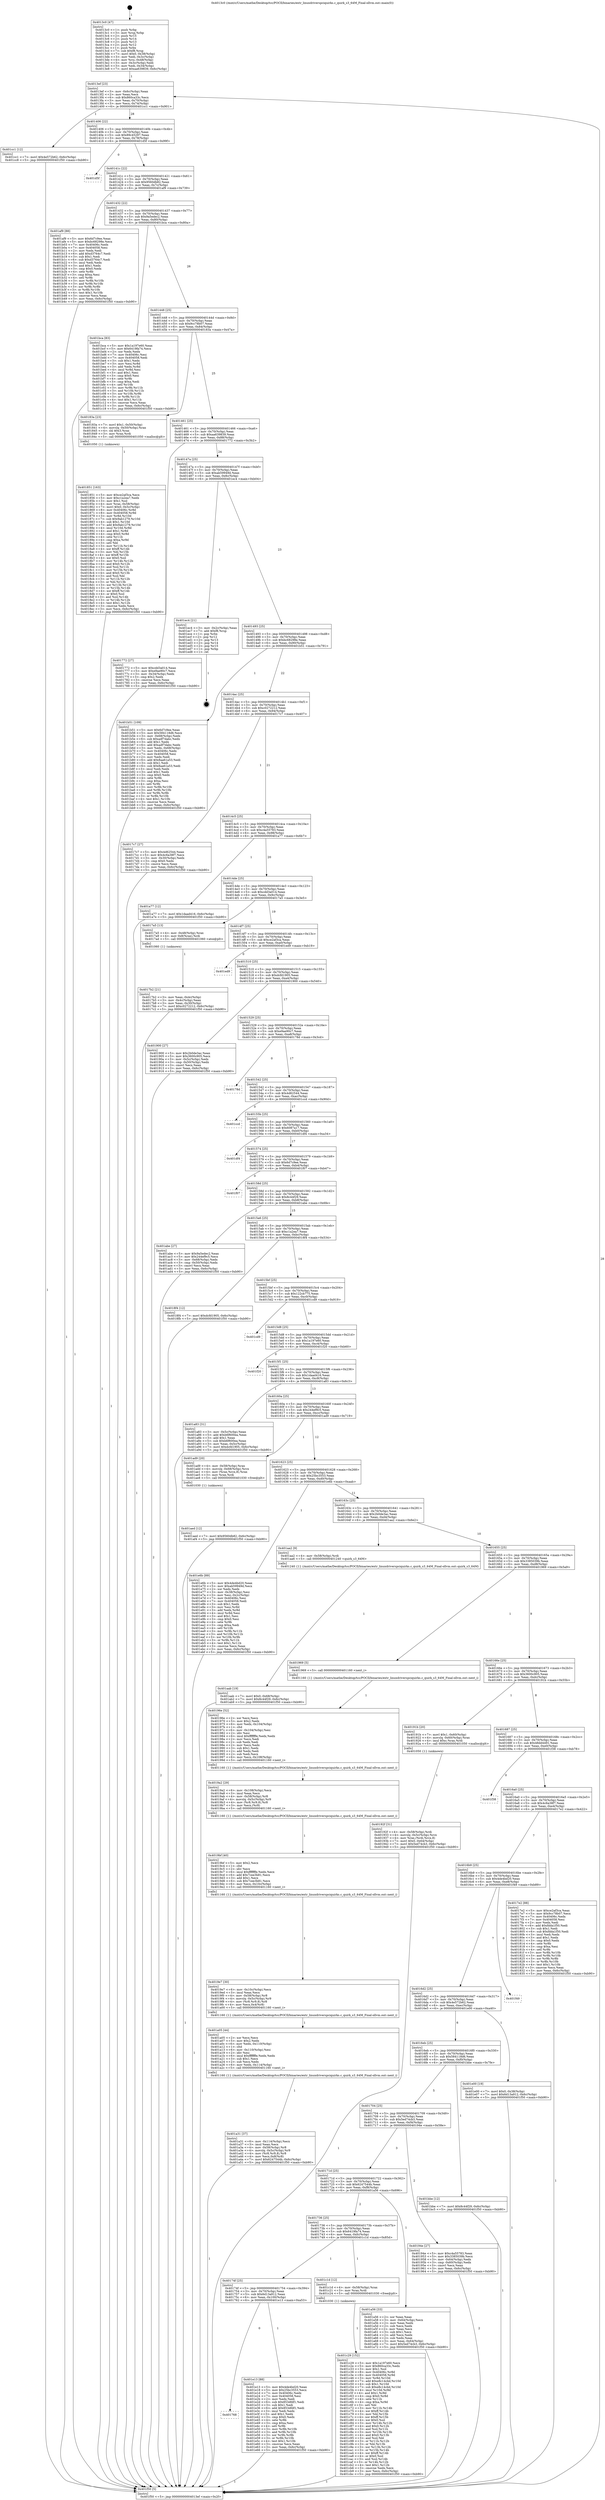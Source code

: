 digraph "0x4013c0" {
  label = "0x4013c0 (/mnt/c/Users/mathe/Desktop/tcc/POCII/binaries/extr_linuxdriverspciquirks.c_quirk_s3_64M_Final-ollvm.out::main(0))"
  labelloc = "t"
  node[shape=record]

  Entry [label="",width=0.3,height=0.3,shape=circle,fillcolor=black,style=filled]
  "0x4013ef" [label="{
     0x4013ef [23]\l
     | [instrs]\l
     &nbsp;&nbsp;0x4013ef \<+3\>: mov -0x6c(%rbp),%eax\l
     &nbsp;&nbsp;0x4013f2 \<+2\>: mov %eax,%ecx\l
     &nbsp;&nbsp;0x4013f4 \<+6\>: sub $0x860ca33c,%ecx\l
     &nbsp;&nbsp;0x4013fa \<+3\>: mov %eax,-0x70(%rbp)\l
     &nbsp;&nbsp;0x4013fd \<+3\>: mov %ecx,-0x74(%rbp)\l
     &nbsp;&nbsp;0x401400 \<+6\>: je 0000000000401cc1 \<main+0x901\>\l
  }"]
  "0x401cc1" [label="{
     0x401cc1 [12]\l
     | [instrs]\l
     &nbsp;&nbsp;0x401cc1 \<+7\>: movl $0x4e572b62,-0x6c(%rbp)\l
     &nbsp;&nbsp;0x401cc8 \<+5\>: jmp 0000000000401f50 \<main+0xb90\>\l
  }"]
  "0x401406" [label="{
     0x401406 [22]\l
     | [instrs]\l
     &nbsp;&nbsp;0x401406 \<+5\>: jmp 000000000040140b \<main+0x4b\>\l
     &nbsp;&nbsp;0x40140b \<+3\>: mov -0x70(%rbp),%eax\l
     &nbsp;&nbsp;0x40140e \<+5\>: sub $0x89c45297,%eax\l
     &nbsp;&nbsp;0x401413 \<+3\>: mov %eax,-0x78(%rbp)\l
     &nbsp;&nbsp;0x401416 \<+6\>: je 0000000000401d5f \<main+0x99f\>\l
  }"]
  Exit [label="",width=0.3,height=0.3,shape=circle,fillcolor=black,style=filled,peripheries=2]
  "0x401d5f" [label="{
     0x401d5f\l
  }", style=dashed]
  "0x40141c" [label="{
     0x40141c [22]\l
     | [instrs]\l
     &nbsp;&nbsp;0x40141c \<+5\>: jmp 0000000000401421 \<main+0x61\>\l
     &nbsp;&nbsp;0x401421 \<+3\>: mov -0x70(%rbp),%eax\l
     &nbsp;&nbsp;0x401424 \<+5\>: sub $0x9560db82,%eax\l
     &nbsp;&nbsp;0x401429 \<+3\>: mov %eax,-0x7c(%rbp)\l
     &nbsp;&nbsp;0x40142c \<+6\>: je 0000000000401af9 \<main+0x739\>\l
  }"]
  "0x401768" [label="{
     0x401768\l
  }", style=dashed]
  "0x401af9" [label="{
     0x401af9 [88]\l
     | [instrs]\l
     &nbsp;&nbsp;0x401af9 \<+5\>: mov $0x6d7c9ee,%eax\l
     &nbsp;&nbsp;0x401afe \<+5\>: mov $0xbc68298e,%ecx\l
     &nbsp;&nbsp;0x401b03 \<+7\>: mov 0x40406c,%edx\l
     &nbsp;&nbsp;0x401b0a \<+7\>: mov 0x404058,%esi\l
     &nbsp;&nbsp;0x401b11 \<+2\>: mov %edx,%edi\l
     &nbsp;&nbsp;0x401b13 \<+6\>: add $0xd3764c7,%edi\l
     &nbsp;&nbsp;0x401b19 \<+3\>: sub $0x1,%edi\l
     &nbsp;&nbsp;0x401b1c \<+6\>: sub $0xd3764c7,%edi\l
     &nbsp;&nbsp;0x401b22 \<+3\>: imul %edi,%edx\l
     &nbsp;&nbsp;0x401b25 \<+3\>: and $0x1,%edx\l
     &nbsp;&nbsp;0x401b28 \<+3\>: cmp $0x0,%edx\l
     &nbsp;&nbsp;0x401b2b \<+4\>: sete %r8b\l
     &nbsp;&nbsp;0x401b2f \<+3\>: cmp $0xa,%esi\l
     &nbsp;&nbsp;0x401b32 \<+4\>: setl %r9b\l
     &nbsp;&nbsp;0x401b36 \<+3\>: mov %r8b,%r10b\l
     &nbsp;&nbsp;0x401b39 \<+3\>: and %r9b,%r10b\l
     &nbsp;&nbsp;0x401b3c \<+3\>: xor %r9b,%r8b\l
     &nbsp;&nbsp;0x401b3f \<+3\>: or %r8b,%r10b\l
     &nbsp;&nbsp;0x401b42 \<+4\>: test $0x1,%r10b\l
     &nbsp;&nbsp;0x401b46 \<+3\>: cmovne %ecx,%eax\l
     &nbsp;&nbsp;0x401b49 \<+3\>: mov %eax,-0x6c(%rbp)\l
     &nbsp;&nbsp;0x401b4c \<+5\>: jmp 0000000000401f50 \<main+0xb90\>\l
  }"]
  "0x401432" [label="{
     0x401432 [22]\l
     | [instrs]\l
     &nbsp;&nbsp;0x401432 \<+5\>: jmp 0000000000401437 \<main+0x77\>\l
     &nbsp;&nbsp;0x401437 \<+3\>: mov -0x70(%rbp),%eax\l
     &nbsp;&nbsp;0x40143a \<+5\>: sub $0x9a5edec2,%eax\l
     &nbsp;&nbsp;0x40143f \<+3\>: mov %eax,-0x80(%rbp)\l
     &nbsp;&nbsp;0x401442 \<+6\>: je 0000000000401bca \<main+0x80a\>\l
  }"]
  "0x401e13" [label="{
     0x401e13 [88]\l
     | [instrs]\l
     &nbsp;&nbsp;0x401e13 \<+5\>: mov $0x4de4bd20,%eax\l
     &nbsp;&nbsp;0x401e18 \<+5\>: mov $0x25bc3553,%ecx\l
     &nbsp;&nbsp;0x401e1d \<+7\>: mov 0x40406c,%edx\l
     &nbsp;&nbsp;0x401e24 \<+7\>: mov 0x404058,%esi\l
     &nbsp;&nbsp;0x401e2b \<+2\>: mov %edx,%edi\l
     &nbsp;&nbsp;0x401e2d \<+6\>: sub $0x853dfdf1,%edi\l
     &nbsp;&nbsp;0x401e33 \<+3\>: sub $0x1,%edi\l
     &nbsp;&nbsp;0x401e36 \<+6\>: add $0x853dfdf1,%edi\l
     &nbsp;&nbsp;0x401e3c \<+3\>: imul %edi,%edx\l
     &nbsp;&nbsp;0x401e3f \<+3\>: and $0x1,%edx\l
     &nbsp;&nbsp;0x401e42 \<+3\>: cmp $0x0,%edx\l
     &nbsp;&nbsp;0x401e45 \<+4\>: sete %r8b\l
     &nbsp;&nbsp;0x401e49 \<+3\>: cmp $0xa,%esi\l
     &nbsp;&nbsp;0x401e4c \<+4\>: setl %r9b\l
     &nbsp;&nbsp;0x401e50 \<+3\>: mov %r8b,%r10b\l
     &nbsp;&nbsp;0x401e53 \<+3\>: and %r9b,%r10b\l
     &nbsp;&nbsp;0x401e56 \<+3\>: xor %r9b,%r8b\l
     &nbsp;&nbsp;0x401e59 \<+3\>: or %r8b,%r10b\l
     &nbsp;&nbsp;0x401e5c \<+4\>: test $0x1,%r10b\l
     &nbsp;&nbsp;0x401e60 \<+3\>: cmovne %ecx,%eax\l
     &nbsp;&nbsp;0x401e63 \<+3\>: mov %eax,-0x6c(%rbp)\l
     &nbsp;&nbsp;0x401e66 \<+5\>: jmp 0000000000401f50 \<main+0xb90\>\l
  }"]
  "0x401bca" [label="{
     0x401bca [83]\l
     | [instrs]\l
     &nbsp;&nbsp;0x401bca \<+5\>: mov $0x1a197e60,%eax\l
     &nbsp;&nbsp;0x401bcf \<+5\>: mov $0x6419fa74,%ecx\l
     &nbsp;&nbsp;0x401bd4 \<+2\>: xor %edx,%edx\l
     &nbsp;&nbsp;0x401bd6 \<+7\>: mov 0x40406c,%esi\l
     &nbsp;&nbsp;0x401bdd \<+7\>: mov 0x404058,%edi\l
     &nbsp;&nbsp;0x401be4 \<+3\>: sub $0x1,%edx\l
     &nbsp;&nbsp;0x401be7 \<+3\>: mov %esi,%r8d\l
     &nbsp;&nbsp;0x401bea \<+3\>: add %edx,%r8d\l
     &nbsp;&nbsp;0x401bed \<+4\>: imul %r8d,%esi\l
     &nbsp;&nbsp;0x401bf1 \<+3\>: and $0x1,%esi\l
     &nbsp;&nbsp;0x401bf4 \<+3\>: cmp $0x0,%esi\l
     &nbsp;&nbsp;0x401bf7 \<+4\>: sete %r9b\l
     &nbsp;&nbsp;0x401bfb \<+3\>: cmp $0xa,%edi\l
     &nbsp;&nbsp;0x401bfe \<+4\>: setl %r10b\l
     &nbsp;&nbsp;0x401c02 \<+3\>: mov %r9b,%r11b\l
     &nbsp;&nbsp;0x401c05 \<+3\>: and %r10b,%r11b\l
     &nbsp;&nbsp;0x401c08 \<+3\>: xor %r10b,%r9b\l
     &nbsp;&nbsp;0x401c0b \<+3\>: or %r9b,%r11b\l
     &nbsp;&nbsp;0x401c0e \<+4\>: test $0x1,%r11b\l
     &nbsp;&nbsp;0x401c12 \<+3\>: cmovne %ecx,%eax\l
     &nbsp;&nbsp;0x401c15 \<+3\>: mov %eax,-0x6c(%rbp)\l
     &nbsp;&nbsp;0x401c18 \<+5\>: jmp 0000000000401f50 \<main+0xb90\>\l
  }"]
  "0x401448" [label="{
     0x401448 [25]\l
     | [instrs]\l
     &nbsp;&nbsp;0x401448 \<+5\>: jmp 000000000040144d \<main+0x8d\>\l
     &nbsp;&nbsp;0x40144d \<+3\>: mov -0x70(%rbp),%eax\l
     &nbsp;&nbsp;0x401450 \<+5\>: sub $0x9cc78b07,%eax\l
     &nbsp;&nbsp;0x401455 \<+6\>: mov %eax,-0x84(%rbp)\l
     &nbsp;&nbsp;0x40145b \<+6\>: je 000000000040183a \<main+0x47a\>\l
  }"]
  "0x401c29" [label="{
     0x401c29 [152]\l
     | [instrs]\l
     &nbsp;&nbsp;0x401c29 \<+5\>: mov $0x1a197e60,%ecx\l
     &nbsp;&nbsp;0x401c2e \<+5\>: mov $0x860ca33c,%edx\l
     &nbsp;&nbsp;0x401c33 \<+3\>: mov $0x1,%sil\l
     &nbsp;&nbsp;0x401c36 \<+8\>: mov 0x40406c,%r8d\l
     &nbsp;&nbsp;0x401c3e \<+8\>: mov 0x404058,%r9d\l
     &nbsp;&nbsp;0x401c46 \<+3\>: mov %r8d,%r10d\l
     &nbsp;&nbsp;0x401c49 \<+7\>: add $0xe8c14cbd,%r10d\l
     &nbsp;&nbsp;0x401c50 \<+4\>: sub $0x1,%r10d\l
     &nbsp;&nbsp;0x401c54 \<+7\>: sub $0xe8c14cbd,%r10d\l
     &nbsp;&nbsp;0x401c5b \<+4\>: imul %r10d,%r8d\l
     &nbsp;&nbsp;0x401c5f \<+4\>: and $0x1,%r8d\l
     &nbsp;&nbsp;0x401c63 \<+4\>: cmp $0x0,%r8d\l
     &nbsp;&nbsp;0x401c67 \<+4\>: sete %r11b\l
     &nbsp;&nbsp;0x401c6b \<+4\>: cmp $0xa,%r9d\l
     &nbsp;&nbsp;0x401c6f \<+3\>: setl %bl\l
     &nbsp;&nbsp;0x401c72 \<+3\>: mov %r11b,%r14b\l
     &nbsp;&nbsp;0x401c75 \<+4\>: xor $0xff,%r14b\l
     &nbsp;&nbsp;0x401c79 \<+3\>: mov %bl,%r15b\l
     &nbsp;&nbsp;0x401c7c \<+4\>: xor $0xff,%r15b\l
     &nbsp;&nbsp;0x401c80 \<+4\>: xor $0x0,%sil\l
     &nbsp;&nbsp;0x401c84 \<+3\>: mov %r14b,%r12b\l
     &nbsp;&nbsp;0x401c87 \<+4\>: and $0x0,%r12b\l
     &nbsp;&nbsp;0x401c8b \<+3\>: and %sil,%r11b\l
     &nbsp;&nbsp;0x401c8e \<+3\>: mov %r15b,%r13b\l
     &nbsp;&nbsp;0x401c91 \<+4\>: and $0x0,%r13b\l
     &nbsp;&nbsp;0x401c95 \<+3\>: and %sil,%bl\l
     &nbsp;&nbsp;0x401c98 \<+3\>: or %r11b,%r12b\l
     &nbsp;&nbsp;0x401c9b \<+3\>: or %bl,%r13b\l
     &nbsp;&nbsp;0x401c9e \<+3\>: xor %r13b,%r12b\l
     &nbsp;&nbsp;0x401ca1 \<+3\>: or %r15b,%r14b\l
     &nbsp;&nbsp;0x401ca4 \<+4\>: xor $0xff,%r14b\l
     &nbsp;&nbsp;0x401ca8 \<+4\>: or $0x0,%sil\l
     &nbsp;&nbsp;0x401cac \<+3\>: and %sil,%r14b\l
     &nbsp;&nbsp;0x401caf \<+3\>: or %r14b,%r12b\l
     &nbsp;&nbsp;0x401cb2 \<+4\>: test $0x1,%r12b\l
     &nbsp;&nbsp;0x401cb6 \<+3\>: cmovne %edx,%ecx\l
     &nbsp;&nbsp;0x401cb9 \<+3\>: mov %ecx,-0x6c(%rbp)\l
     &nbsp;&nbsp;0x401cbc \<+5\>: jmp 0000000000401f50 \<main+0xb90\>\l
  }"]
  "0x40183a" [label="{
     0x40183a [23]\l
     | [instrs]\l
     &nbsp;&nbsp;0x40183a \<+7\>: movl $0x1,-0x50(%rbp)\l
     &nbsp;&nbsp;0x401841 \<+4\>: movslq -0x50(%rbp),%rax\l
     &nbsp;&nbsp;0x401845 \<+4\>: shl $0x3,%rax\l
     &nbsp;&nbsp;0x401849 \<+3\>: mov %rax,%rdi\l
     &nbsp;&nbsp;0x40184c \<+5\>: call 0000000000401050 \<malloc@plt\>\l
     | [calls]\l
     &nbsp;&nbsp;0x401050 \{1\} (unknown)\l
  }"]
  "0x401461" [label="{
     0x401461 [25]\l
     | [instrs]\l
     &nbsp;&nbsp;0x401461 \<+5\>: jmp 0000000000401466 \<main+0xa6\>\l
     &nbsp;&nbsp;0x401466 \<+3\>: mov -0x70(%rbp),%eax\l
     &nbsp;&nbsp;0x401469 \<+5\>: sub $0xaa639839,%eax\l
     &nbsp;&nbsp;0x40146e \<+6\>: mov %eax,-0x88(%rbp)\l
     &nbsp;&nbsp;0x401474 \<+6\>: je 0000000000401772 \<main+0x3b2\>\l
  }"]
  "0x40174f" [label="{
     0x40174f [25]\l
     | [instrs]\l
     &nbsp;&nbsp;0x40174f \<+5\>: jmp 0000000000401754 \<main+0x394\>\l
     &nbsp;&nbsp;0x401754 \<+3\>: mov -0x70(%rbp),%eax\l
     &nbsp;&nbsp;0x401757 \<+5\>: sub $0x6d13a912,%eax\l
     &nbsp;&nbsp;0x40175c \<+6\>: mov %eax,-0x100(%rbp)\l
     &nbsp;&nbsp;0x401762 \<+6\>: je 0000000000401e13 \<main+0xa53\>\l
  }"]
  "0x401772" [label="{
     0x401772 [27]\l
     | [instrs]\l
     &nbsp;&nbsp;0x401772 \<+5\>: mov $0xcdd3a014,%eax\l
     &nbsp;&nbsp;0x401777 \<+5\>: mov $0xe9ae90c7,%ecx\l
     &nbsp;&nbsp;0x40177c \<+3\>: mov -0x34(%rbp),%edx\l
     &nbsp;&nbsp;0x40177f \<+3\>: cmp $0x2,%edx\l
     &nbsp;&nbsp;0x401782 \<+3\>: cmovne %ecx,%eax\l
     &nbsp;&nbsp;0x401785 \<+3\>: mov %eax,-0x6c(%rbp)\l
     &nbsp;&nbsp;0x401788 \<+5\>: jmp 0000000000401f50 \<main+0xb90\>\l
  }"]
  "0x40147a" [label="{
     0x40147a [25]\l
     | [instrs]\l
     &nbsp;&nbsp;0x40147a \<+5\>: jmp 000000000040147f \<main+0xbf\>\l
     &nbsp;&nbsp;0x40147f \<+3\>: mov -0x70(%rbp),%eax\l
     &nbsp;&nbsp;0x401482 \<+5\>: sub $0xab59949d,%eax\l
     &nbsp;&nbsp;0x401487 \<+6\>: mov %eax,-0x8c(%rbp)\l
     &nbsp;&nbsp;0x40148d \<+6\>: je 0000000000401ec4 \<main+0xb04\>\l
  }"]
  "0x401f50" [label="{
     0x401f50 [5]\l
     | [instrs]\l
     &nbsp;&nbsp;0x401f50 \<+5\>: jmp 00000000004013ef \<main+0x2f\>\l
  }"]
  "0x4013c0" [label="{
     0x4013c0 [47]\l
     | [instrs]\l
     &nbsp;&nbsp;0x4013c0 \<+1\>: push %rbp\l
     &nbsp;&nbsp;0x4013c1 \<+3\>: mov %rsp,%rbp\l
     &nbsp;&nbsp;0x4013c4 \<+2\>: push %r15\l
     &nbsp;&nbsp;0x4013c6 \<+2\>: push %r14\l
     &nbsp;&nbsp;0x4013c8 \<+2\>: push %r13\l
     &nbsp;&nbsp;0x4013ca \<+2\>: push %r12\l
     &nbsp;&nbsp;0x4013cc \<+1\>: push %rbx\l
     &nbsp;&nbsp;0x4013cd \<+7\>: sub $0xf8,%rsp\l
     &nbsp;&nbsp;0x4013d4 \<+7\>: movl $0x0,-0x38(%rbp)\l
     &nbsp;&nbsp;0x4013db \<+3\>: mov %edi,-0x3c(%rbp)\l
     &nbsp;&nbsp;0x4013de \<+4\>: mov %rsi,-0x48(%rbp)\l
     &nbsp;&nbsp;0x4013e2 \<+3\>: mov -0x3c(%rbp),%edi\l
     &nbsp;&nbsp;0x4013e5 \<+3\>: mov %edi,-0x34(%rbp)\l
     &nbsp;&nbsp;0x4013e8 \<+7\>: movl $0xaa639839,-0x6c(%rbp)\l
  }"]
  "0x401c1d" [label="{
     0x401c1d [12]\l
     | [instrs]\l
     &nbsp;&nbsp;0x401c1d \<+4\>: mov -0x58(%rbp),%rax\l
     &nbsp;&nbsp;0x401c21 \<+3\>: mov %rax,%rdi\l
     &nbsp;&nbsp;0x401c24 \<+5\>: call 0000000000401030 \<free@plt\>\l
     | [calls]\l
     &nbsp;&nbsp;0x401030 \{1\} (unknown)\l
  }"]
  "0x401ec4" [label="{
     0x401ec4 [21]\l
     | [instrs]\l
     &nbsp;&nbsp;0x401ec4 \<+3\>: mov -0x2c(%rbp),%eax\l
     &nbsp;&nbsp;0x401ec7 \<+7\>: add $0xf8,%rsp\l
     &nbsp;&nbsp;0x401ece \<+1\>: pop %rbx\l
     &nbsp;&nbsp;0x401ecf \<+2\>: pop %r12\l
     &nbsp;&nbsp;0x401ed1 \<+2\>: pop %r13\l
     &nbsp;&nbsp;0x401ed3 \<+2\>: pop %r14\l
     &nbsp;&nbsp;0x401ed5 \<+2\>: pop %r15\l
     &nbsp;&nbsp;0x401ed7 \<+1\>: pop %rbp\l
     &nbsp;&nbsp;0x401ed8 \<+1\>: ret\l
  }"]
  "0x401493" [label="{
     0x401493 [25]\l
     | [instrs]\l
     &nbsp;&nbsp;0x401493 \<+5\>: jmp 0000000000401498 \<main+0xd8\>\l
     &nbsp;&nbsp;0x401498 \<+3\>: mov -0x70(%rbp),%eax\l
     &nbsp;&nbsp;0x40149b \<+5\>: sub $0xbc68298e,%eax\l
     &nbsp;&nbsp;0x4014a0 \<+6\>: mov %eax,-0x90(%rbp)\l
     &nbsp;&nbsp;0x4014a6 \<+6\>: je 0000000000401b51 \<main+0x791\>\l
  }"]
  "0x401aed" [label="{
     0x401aed [12]\l
     | [instrs]\l
     &nbsp;&nbsp;0x401aed \<+7\>: movl $0x9560db82,-0x6c(%rbp)\l
     &nbsp;&nbsp;0x401af4 \<+5\>: jmp 0000000000401f50 \<main+0xb90\>\l
  }"]
  "0x401b51" [label="{
     0x401b51 [109]\l
     | [instrs]\l
     &nbsp;&nbsp;0x401b51 \<+5\>: mov $0x6d7c9ee,%eax\l
     &nbsp;&nbsp;0x401b56 \<+5\>: mov $0x584118d6,%ecx\l
     &nbsp;&nbsp;0x401b5b \<+3\>: mov -0x68(%rbp),%edx\l
     &nbsp;&nbsp;0x401b5e \<+6\>: sub $0xadf7dabc,%edx\l
     &nbsp;&nbsp;0x401b64 \<+3\>: add $0x1,%edx\l
     &nbsp;&nbsp;0x401b67 \<+6\>: add $0xadf7dabc,%edx\l
     &nbsp;&nbsp;0x401b6d \<+3\>: mov %edx,-0x68(%rbp)\l
     &nbsp;&nbsp;0x401b70 \<+7\>: mov 0x40406c,%edx\l
     &nbsp;&nbsp;0x401b77 \<+7\>: mov 0x404058,%esi\l
     &nbsp;&nbsp;0x401b7e \<+2\>: mov %edx,%edi\l
     &nbsp;&nbsp;0x401b80 \<+6\>: add $0x8aa61a53,%edi\l
     &nbsp;&nbsp;0x401b86 \<+3\>: sub $0x1,%edi\l
     &nbsp;&nbsp;0x401b89 \<+6\>: sub $0x8aa61a53,%edi\l
     &nbsp;&nbsp;0x401b8f \<+3\>: imul %edi,%edx\l
     &nbsp;&nbsp;0x401b92 \<+3\>: and $0x1,%edx\l
     &nbsp;&nbsp;0x401b95 \<+3\>: cmp $0x0,%edx\l
     &nbsp;&nbsp;0x401b98 \<+4\>: sete %r8b\l
     &nbsp;&nbsp;0x401b9c \<+3\>: cmp $0xa,%esi\l
     &nbsp;&nbsp;0x401b9f \<+4\>: setl %r9b\l
     &nbsp;&nbsp;0x401ba3 \<+3\>: mov %r8b,%r10b\l
     &nbsp;&nbsp;0x401ba6 \<+3\>: and %r9b,%r10b\l
     &nbsp;&nbsp;0x401ba9 \<+3\>: xor %r9b,%r8b\l
     &nbsp;&nbsp;0x401bac \<+3\>: or %r8b,%r10b\l
     &nbsp;&nbsp;0x401baf \<+4\>: test $0x1,%r10b\l
     &nbsp;&nbsp;0x401bb3 \<+3\>: cmovne %ecx,%eax\l
     &nbsp;&nbsp;0x401bb6 \<+3\>: mov %eax,-0x6c(%rbp)\l
     &nbsp;&nbsp;0x401bb9 \<+5\>: jmp 0000000000401f50 \<main+0xb90\>\l
  }"]
  "0x4014ac" [label="{
     0x4014ac [25]\l
     | [instrs]\l
     &nbsp;&nbsp;0x4014ac \<+5\>: jmp 00000000004014b1 \<main+0xf1\>\l
     &nbsp;&nbsp;0x4014b1 \<+3\>: mov -0x70(%rbp),%eax\l
     &nbsp;&nbsp;0x4014b4 \<+5\>: sub $0xc0272212,%eax\l
     &nbsp;&nbsp;0x4014b9 \<+6\>: mov %eax,-0x94(%rbp)\l
     &nbsp;&nbsp;0x4014bf \<+6\>: je 00000000004017c7 \<main+0x407\>\l
  }"]
  "0x401aab" [label="{
     0x401aab [19]\l
     | [instrs]\l
     &nbsp;&nbsp;0x401aab \<+7\>: movl $0x0,-0x68(%rbp)\l
     &nbsp;&nbsp;0x401ab2 \<+7\>: movl $0x8c44f29,-0x6c(%rbp)\l
     &nbsp;&nbsp;0x401ab9 \<+5\>: jmp 0000000000401f50 \<main+0xb90\>\l
  }"]
  "0x4017c7" [label="{
     0x4017c7 [27]\l
     | [instrs]\l
     &nbsp;&nbsp;0x4017c7 \<+5\>: mov $0x4d62544,%eax\l
     &nbsp;&nbsp;0x4017cc \<+5\>: mov $0x4c6a38f7,%ecx\l
     &nbsp;&nbsp;0x4017d1 \<+3\>: mov -0x30(%rbp),%edx\l
     &nbsp;&nbsp;0x4017d4 \<+3\>: cmp $0x0,%edx\l
     &nbsp;&nbsp;0x4017d7 \<+3\>: cmove %ecx,%eax\l
     &nbsp;&nbsp;0x4017da \<+3\>: mov %eax,-0x6c(%rbp)\l
     &nbsp;&nbsp;0x4017dd \<+5\>: jmp 0000000000401f50 \<main+0xb90\>\l
  }"]
  "0x4014c5" [label="{
     0x4014c5 [25]\l
     | [instrs]\l
     &nbsp;&nbsp;0x4014c5 \<+5\>: jmp 00000000004014ca \<main+0x10a\>\l
     &nbsp;&nbsp;0x4014ca \<+3\>: mov -0x70(%rbp),%eax\l
     &nbsp;&nbsp;0x4014cd \<+5\>: sub $0xc4a55783,%eax\l
     &nbsp;&nbsp;0x4014d2 \<+6\>: mov %eax,-0x98(%rbp)\l
     &nbsp;&nbsp;0x4014d8 \<+6\>: je 0000000000401a77 \<main+0x6b7\>\l
  }"]
  "0x401736" [label="{
     0x401736 [25]\l
     | [instrs]\l
     &nbsp;&nbsp;0x401736 \<+5\>: jmp 000000000040173b \<main+0x37b\>\l
     &nbsp;&nbsp;0x40173b \<+3\>: mov -0x70(%rbp),%eax\l
     &nbsp;&nbsp;0x40173e \<+5\>: sub $0x6419fa74,%eax\l
     &nbsp;&nbsp;0x401743 \<+6\>: mov %eax,-0xfc(%rbp)\l
     &nbsp;&nbsp;0x401749 \<+6\>: je 0000000000401c1d \<main+0x85d\>\l
  }"]
  "0x401a77" [label="{
     0x401a77 [12]\l
     | [instrs]\l
     &nbsp;&nbsp;0x401a77 \<+7\>: movl $0x1daad416,-0x6c(%rbp)\l
     &nbsp;&nbsp;0x401a7e \<+5\>: jmp 0000000000401f50 \<main+0xb90\>\l
  }"]
  "0x4014de" [label="{
     0x4014de [25]\l
     | [instrs]\l
     &nbsp;&nbsp;0x4014de \<+5\>: jmp 00000000004014e3 \<main+0x123\>\l
     &nbsp;&nbsp;0x4014e3 \<+3\>: mov -0x70(%rbp),%eax\l
     &nbsp;&nbsp;0x4014e6 \<+5\>: sub $0xcdd3a014,%eax\l
     &nbsp;&nbsp;0x4014eb \<+6\>: mov %eax,-0x9c(%rbp)\l
     &nbsp;&nbsp;0x4014f1 \<+6\>: je 00000000004017a5 \<main+0x3e5\>\l
  }"]
  "0x401a56" [label="{
     0x401a56 [33]\l
     | [instrs]\l
     &nbsp;&nbsp;0x401a56 \<+2\>: xor %eax,%eax\l
     &nbsp;&nbsp;0x401a58 \<+3\>: mov -0x64(%rbp),%ecx\l
     &nbsp;&nbsp;0x401a5b \<+2\>: mov %eax,%edx\l
     &nbsp;&nbsp;0x401a5d \<+2\>: sub %ecx,%edx\l
     &nbsp;&nbsp;0x401a5f \<+2\>: mov %eax,%ecx\l
     &nbsp;&nbsp;0x401a61 \<+3\>: sub $0x1,%ecx\l
     &nbsp;&nbsp;0x401a64 \<+2\>: add %ecx,%edx\l
     &nbsp;&nbsp;0x401a66 \<+2\>: sub %edx,%eax\l
     &nbsp;&nbsp;0x401a68 \<+3\>: mov %eax,-0x64(%rbp)\l
     &nbsp;&nbsp;0x401a6b \<+7\>: movl $0x5ed74cb3,-0x6c(%rbp)\l
     &nbsp;&nbsp;0x401a72 \<+5\>: jmp 0000000000401f50 \<main+0xb90\>\l
  }"]
  "0x4017a5" [label="{
     0x4017a5 [13]\l
     | [instrs]\l
     &nbsp;&nbsp;0x4017a5 \<+4\>: mov -0x48(%rbp),%rax\l
     &nbsp;&nbsp;0x4017a9 \<+4\>: mov 0x8(%rax),%rdi\l
     &nbsp;&nbsp;0x4017ad \<+5\>: call 0000000000401060 \<atoi@plt\>\l
     | [calls]\l
     &nbsp;&nbsp;0x401060 \{1\} (unknown)\l
  }"]
  "0x4014f7" [label="{
     0x4014f7 [25]\l
     | [instrs]\l
     &nbsp;&nbsp;0x4014f7 \<+5\>: jmp 00000000004014fc \<main+0x13c\>\l
     &nbsp;&nbsp;0x4014fc \<+3\>: mov -0x70(%rbp),%eax\l
     &nbsp;&nbsp;0x4014ff \<+5\>: sub $0xce2af3ca,%eax\l
     &nbsp;&nbsp;0x401504 \<+6\>: mov %eax,-0xa0(%rbp)\l
     &nbsp;&nbsp;0x40150a \<+6\>: je 0000000000401ed9 \<main+0xb19\>\l
  }"]
  "0x4017b2" [label="{
     0x4017b2 [21]\l
     | [instrs]\l
     &nbsp;&nbsp;0x4017b2 \<+3\>: mov %eax,-0x4c(%rbp)\l
     &nbsp;&nbsp;0x4017b5 \<+3\>: mov -0x4c(%rbp),%eax\l
     &nbsp;&nbsp;0x4017b8 \<+3\>: mov %eax,-0x30(%rbp)\l
     &nbsp;&nbsp;0x4017bb \<+7\>: movl $0xc0272212,-0x6c(%rbp)\l
     &nbsp;&nbsp;0x4017c2 \<+5\>: jmp 0000000000401f50 \<main+0xb90\>\l
  }"]
  "0x401a31" [label="{
     0x401a31 [37]\l
     | [instrs]\l
     &nbsp;&nbsp;0x401a31 \<+6\>: mov -0x114(%rbp),%ecx\l
     &nbsp;&nbsp;0x401a37 \<+3\>: imul %eax,%ecx\l
     &nbsp;&nbsp;0x401a3a \<+4\>: mov -0x58(%rbp),%r8\l
     &nbsp;&nbsp;0x401a3e \<+4\>: movslq -0x5c(%rbp),%r9\l
     &nbsp;&nbsp;0x401a42 \<+4\>: mov (%r8,%r9,8),%r8\l
     &nbsp;&nbsp;0x401a46 \<+4\>: mov %ecx,0x8(%r8)\l
     &nbsp;&nbsp;0x401a4a \<+7\>: movl $0x6247544b,-0x6c(%rbp)\l
     &nbsp;&nbsp;0x401a51 \<+5\>: jmp 0000000000401f50 \<main+0xb90\>\l
  }"]
  "0x401ed9" [label="{
     0x401ed9\l
  }", style=dashed]
  "0x401510" [label="{
     0x401510 [25]\l
     | [instrs]\l
     &nbsp;&nbsp;0x401510 \<+5\>: jmp 0000000000401515 \<main+0x155\>\l
     &nbsp;&nbsp;0x401515 \<+3\>: mov -0x70(%rbp),%eax\l
     &nbsp;&nbsp;0x401518 \<+5\>: sub $0xdcfd1905,%eax\l
     &nbsp;&nbsp;0x40151d \<+6\>: mov %eax,-0xa4(%rbp)\l
     &nbsp;&nbsp;0x401523 \<+6\>: je 0000000000401900 \<main+0x540\>\l
  }"]
  "0x401a05" [label="{
     0x401a05 [44]\l
     | [instrs]\l
     &nbsp;&nbsp;0x401a05 \<+2\>: xor %ecx,%ecx\l
     &nbsp;&nbsp;0x401a07 \<+5\>: mov $0x2,%edx\l
     &nbsp;&nbsp;0x401a0c \<+6\>: mov %edx,-0x110(%rbp)\l
     &nbsp;&nbsp;0x401a12 \<+1\>: cltd\l
     &nbsp;&nbsp;0x401a13 \<+6\>: mov -0x110(%rbp),%esi\l
     &nbsp;&nbsp;0x401a19 \<+2\>: idiv %esi\l
     &nbsp;&nbsp;0x401a1b \<+6\>: imul $0xfffffffe,%edx,%edx\l
     &nbsp;&nbsp;0x401a21 \<+3\>: sub $0x1,%ecx\l
     &nbsp;&nbsp;0x401a24 \<+2\>: sub %ecx,%edx\l
     &nbsp;&nbsp;0x401a26 \<+6\>: mov %edx,-0x114(%rbp)\l
     &nbsp;&nbsp;0x401a2c \<+5\>: call 0000000000401160 \<next_i\>\l
     | [calls]\l
     &nbsp;&nbsp;0x401160 \{1\} (/mnt/c/Users/mathe/Desktop/tcc/POCII/binaries/extr_linuxdriverspciquirks.c_quirk_s3_64M_Final-ollvm.out::next_i)\l
  }"]
  "0x401900" [label="{
     0x401900 [27]\l
     | [instrs]\l
     &nbsp;&nbsp;0x401900 \<+5\>: mov $0x2b0de3ac,%eax\l
     &nbsp;&nbsp;0x401905 \<+5\>: mov $0x3600c905,%ecx\l
     &nbsp;&nbsp;0x40190a \<+3\>: mov -0x5c(%rbp),%edx\l
     &nbsp;&nbsp;0x40190d \<+3\>: cmp -0x50(%rbp),%edx\l
     &nbsp;&nbsp;0x401910 \<+3\>: cmovl %ecx,%eax\l
     &nbsp;&nbsp;0x401913 \<+3\>: mov %eax,-0x6c(%rbp)\l
     &nbsp;&nbsp;0x401916 \<+5\>: jmp 0000000000401f50 \<main+0xb90\>\l
  }"]
  "0x401529" [label="{
     0x401529 [25]\l
     | [instrs]\l
     &nbsp;&nbsp;0x401529 \<+5\>: jmp 000000000040152e \<main+0x16e\>\l
     &nbsp;&nbsp;0x40152e \<+3\>: mov -0x70(%rbp),%eax\l
     &nbsp;&nbsp;0x401531 \<+5\>: sub $0xe9ae90c7,%eax\l
     &nbsp;&nbsp;0x401536 \<+6\>: mov %eax,-0xa8(%rbp)\l
     &nbsp;&nbsp;0x40153c \<+6\>: je 000000000040178d \<main+0x3cd\>\l
  }"]
  "0x4019e7" [label="{
     0x4019e7 [30]\l
     | [instrs]\l
     &nbsp;&nbsp;0x4019e7 \<+6\>: mov -0x10c(%rbp),%ecx\l
     &nbsp;&nbsp;0x4019ed \<+3\>: imul %eax,%ecx\l
     &nbsp;&nbsp;0x4019f0 \<+4\>: mov -0x58(%rbp),%r8\l
     &nbsp;&nbsp;0x4019f4 \<+4\>: movslq -0x5c(%rbp),%r9\l
     &nbsp;&nbsp;0x4019f8 \<+4\>: mov (%r8,%r9,8),%r8\l
     &nbsp;&nbsp;0x4019fc \<+4\>: mov %ecx,0x4(%r8)\l
     &nbsp;&nbsp;0x401a00 \<+5\>: call 0000000000401160 \<next_i\>\l
     | [calls]\l
     &nbsp;&nbsp;0x401160 \{1\} (/mnt/c/Users/mathe/Desktop/tcc/POCII/binaries/extr_linuxdriverspciquirks.c_quirk_s3_64M_Final-ollvm.out::next_i)\l
  }"]
  "0x40178d" [label="{
     0x40178d\l
  }", style=dashed]
  "0x401542" [label="{
     0x401542 [25]\l
     | [instrs]\l
     &nbsp;&nbsp;0x401542 \<+5\>: jmp 0000000000401547 \<main+0x187\>\l
     &nbsp;&nbsp;0x401547 \<+3\>: mov -0x70(%rbp),%eax\l
     &nbsp;&nbsp;0x40154a \<+5\>: sub $0x4d62544,%eax\l
     &nbsp;&nbsp;0x40154f \<+6\>: mov %eax,-0xac(%rbp)\l
     &nbsp;&nbsp;0x401555 \<+6\>: je 0000000000401ccd \<main+0x90d\>\l
  }"]
  "0x4019bf" [label="{
     0x4019bf [40]\l
     | [instrs]\l
     &nbsp;&nbsp;0x4019bf \<+5\>: mov $0x2,%ecx\l
     &nbsp;&nbsp;0x4019c4 \<+1\>: cltd\l
     &nbsp;&nbsp;0x4019c5 \<+2\>: idiv %ecx\l
     &nbsp;&nbsp;0x4019c7 \<+6\>: imul $0xfffffffe,%edx,%ecx\l
     &nbsp;&nbsp;0x4019cd \<+6\>: add $0x7cee3b81,%ecx\l
     &nbsp;&nbsp;0x4019d3 \<+3\>: add $0x1,%ecx\l
     &nbsp;&nbsp;0x4019d6 \<+6\>: sub $0x7cee3b81,%ecx\l
     &nbsp;&nbsp;0x4019dc \<+6\>: mov %ecx,-0x10c(%rbp)\l
     &nbsp;&nbsp;0x4019e2 \<+5\>: call 0000000000401160 \<next_i\>\l
     | [calls]\l
     &nbsp;&nbsp;0x401160 \{1\} (/mnt/c/Users/mathe/Desktop/tcc/POCII/binaries/extr_linuxdriverspciquirks.c_quirk_s3_64M_Final-ollvm.out::next_i)\l
  }"]
  "0x401ccd" [label="{
     0x401ccd\l
  }", style=dashed]
  "0x40155b" [label="{
     0x40155b [25]\l
     | [instrs]\l
     &nbsp;&nbsp;0x40155b \<+5\>: jmp 0000000000401560 \<main+0x1a0\>\l
     &nbsp;&nbsp;0x401560 \<+3\>: mov -0x70(%rbp),%eax\l
     &nbsp;&nbsp;0x401563 \<+5\>: sub $0x6087a17,%eax\l
     &nbsp;&nbsp;0x401568 \<+6\>: mov %eax,-0xb0(%rbp)\l
     &nbsp;&nbsp;0x40156e \<+6\>: je 0000000000401df4 \<main+0xa34\>\l
  }"]
  "0x4019a2" [label="{
     0x4019a2 [29]\l
     | [instrs]\l
     &nbsp;&nbsp;0x4019a2 \<+6\>: mov -0x108(%rbp),%ecx\l
     &nbsp;&nbsp;0x4019a8 \<+3\>: imul %eax,%ecx\l
     &nbsp;&nbsp;0x4019ab \<+4\>: mov -0x58(%rbp),%r8\l
     &nbsp;&nbsp;0x4019af \<+4\>: movslq -0x5c(%rbp),%r9\l
     &nbsp;&nbsp;0x4019b3 \<+4\>: mov (%r8,%r9,8),%r8\l
     &nbsp;&nbsp;0x4019b7 \<+3\>: mov %ecx,(%r8)\l
     &nbsp;&nbsp;0x4019ba \<+5\>: call 0000000000401160 \<next_i\>\l
     | [calls]\l
     &nbsp;&nbsp;0x401160 \{1\} (/mnt/c/Users/mathe/Desktop/tcc/POCII/binaries/extr_linuxdriverspciquirks.c_quirk_s3_64M_Final-ollvm.out::next_i)\l
  }"]
  "0x401df4" [label="{
     0x401df4\l
  }", style=dashed]
  "0x401574" [label="{
     0x401574 [25]\l
     | [instrs]\l
     &nbsp;&nbsp;0x401574 \<+5\>: jmp 0000000000401579 \<main+0x1b9\>\l
     &nbsp;&nbsp;0x401579 \<+3\>: mov -0x70(%rbp),%eax\l
     &nbsp;&nbsp;0x40157c \<+5\>: sub $0x6d7c9ee,%eax\l
     &nbsp;&nbsp;0x401581 \<+6\>: mov %eax,-0xb4(%rbp)\l
     &nbsp;&nbsp;0x401587 \<+6\>: je 0000000000401f07 \<main+0xb47\>\l
  }"]
  "0x40196e" [label="{
     0x40196e [52]\l
     | [instrs]\l
     &nbsp;&nbsp;0x40196e \<+2\>: xor %ecx,%ecx\l
     &nbsp;&nbsp;0x401970 \<+5\>: mov $0x2,%edx\l
     &nbsp;&nbsp;0x401975 \<+6\>: mov %edx,-0x104(%rbp)\l
     &nbsp;&nbsp;0x40197b \<+1\>: cltd\l
     &nbsp;&nbsp;0x40197c \<+6\>: mov -0x104(%rbp),%esi\l
     &nbsp;&nbsp;0x401982 \<+2\>: idiv %esi\l
     &nbsp;&nbsp;0x401984 \<+6\>: imul $0xfffffffe,%edx,%edx\l
     &nbsp;&nbsp;0x40198a \<+2\>: mov %ecx,%edi\l
     &nbsp;&nbsp;0x40198c \<+2\>: sub %edx,%edi\l
     &nbsp;&nbsp;0x40198e \<+2\>: mov %ecx,%edx\l
     &nbsp;&nbsp;0x401990 \<+3\>: sub $0x1,%edx\l
     &nbsp;&nbsp;0x401993 \<+2\>: add %edx,%edi\l
     &nbsp;&nbsp;0x401995 \<+2\>: sub %edi,%ecx\l
     &nbsp;&nbsp;0x401997 \<+6\>: mov %ecx,-0x108(%rbp)\l
     &nbsp;&nbsp;0x40199d \<+5\>: call 0000000000401160 \<next_i\>\l
     | [calls]\l
     &nbsp;&nbsp;0x401160 \{1\} (/mnt/c/Users/mathe/Desktop/tcc/POCII/binaries/extr_linuxdriverspciquirks.c_quirk_s3_64M_Final-ollvm.out::next_i)\l
  }"]
  "0x401f07" [label="{
     0x401f07\l
  }", style=dashed]
  "0x40158d" [label="{
     0x40158d [25]\l
     | [instrs]\l
     &nbsp;&nbsp;0x40158d \<+5\>: jmp 0000000000401592 \<main+0x1d2\>\l
     &nbsp;&nbsp;0x401592 \<+3\>: mov -0x70(%rbp),%eax\l
     &nbsp;&nbsp;0x401595 \<+5\>: sub $0x8c44f29,%eax\l
     &nbsp;&nbsp;0x40159a \<+6\>: mov %eax,-0xb8(%rbp)\l
     &nbsp;&nbsp;0x4015a0 \<+6\>: je 0000000000401abe \<main+0x6fe\>\l
  }"]
  "0x40171d" [label="{
     0x40171d [25]\l
     | [instrs]\l
     &nbsp;&nbsp;0x40171d \<+5\>: jmp 0000000000401722 \<main+0x362\>\l
     &nbsp;&nbsp;0x401722 \<+3\>: mov -0x70(%rbp),%eax\l
     &nbsp;&nbsp;0x401725 \<+5\>: sub $0x6247544b,%eax\l
     &nbsp;&nbsp;0x40172a \<+6\>: mov %eax,-0xf8(%rbp)\l
     &nbsp;&nbsp;0x401730 \<+6\>: je 0000000000401a56 \<main+0x696\>\l
  }"]
  "0x401abe" [label="{
     0x401abe [27]\l
     | [instrs]\l
     &nbsp;&nbsp;0x401abe \<+5\>: mov $0x9a5edec2,%eax\l
     &nbsp;&nbsp;0x401ac3 \<+5\>: mov $0x244ef9c5,%ecx\l
     &nbsp;&nbsp;0x401ac8 \<+3\>: mov -0x68(%rbp),%edx\l
     &nbsp;&nbsp;0x401acb \<+3\>: cmp -0x50(%rbp),%edx\l
     &nbsp;&nbsp;0x401ace \<+3\>: cmovl %ecx,%eax\l
     &nbsp;&nbsp;0x401ad1 \<+3\>: mov %eax,-0x6c(%rbp)\l
     &nbsp;&nbsp;0x401ad4 \<+5\>: jmp 0000000000401f50 \<main+0xb90\>\l
  }"]
  "0x4015a6" [label="{
     0x4015a6 [25]\l
     | [instrs]\l
     &nbsp;&nbsp;0x4015a6 \<+5\>: jmp 00000000004015ab \<main+0x1eb\>\l
     &nbsp;&nbsp;0x4015ab \<+3\>: mov -0x70(%rbp),%eax\l
     &nbsp;&nbsp;0x4015ae \<+5\>: sub $0xc1a2ea7,%eax\l
     &nbsp;&nbsp;0x4015b3 \<+6\>: mov %eax,-0xbc(%rbp)\l
     &nbsp;&nbsp;0x4015b9 \<+6\>: je 00000000004018f4 \<main+0x534\>\l
  }"]
  "0x40194e" [label="{
     0x40194e [27]\l
     | [instrs]\l
     &nbsp;&nbsp;0x40194e \<+5\>: mov $0xc4a55783,%eax\l
     &nbsp;&nbsp;0x401953 \<+5\>: mov $0x3385039b,%ecx\l
     &nbsp;&nbsp;0x401958 \<+3\>: mov -0x64(%rbp),%edx\l
     &nbsp;&nbsp;0x40195b \<+3\>: cmp -0x60(%rbp),%edx\l
     &nbsp;&nbsp;0x40195e \<+3\>: cmovl %ecx,%eax\l
     &nbsp;&nbsp;0x401961 \<+3\>: mov %eax,-0x6c(%rbp)\l
     &nbsp;&nbsp;0x401964 \<+5\>: jmp 0000000000401f50 \<main+0xb90\>\l
  }"]
  "0x4018f4" [label="{
     0x4018f4 [12]\l
     | [instrs]\l
     &nbsp;&nbsp;0x4018f4 \<+7\>: movl $0xdcfd1905,-0x6c(%rbp)\l
     &nbsp;&nbsp;0x4018fb \<+5\>: jmp 0000000000401f50 \<main+0xb90\>\l
  }"]
  "0x4015bf" [label="{
     0x4015bf [25]\l
     | [instrs]\l
     &nbsp;&nbsp;0x4015bf \<+5\>: jmp 00000000004015c4 \<main+0x204\>\l
     &nbsp;&nbsp;0x4015c4 \<+3\>: mov -0x70(%rbp),%eax\l
     &nbsp;&nbsp;0x4015c7 \<+5\>: sub $0x122cb775,%eax\l
     &nbsp;&nbsp;0x4015cc \<+6\>: mov %eax,-0xc0(%rbp)\l
     &nbsp;&nbsp;0x4015d2 \<+6\>: je 0000000000401cd9 \<main+0x919\>\l
  }"]
  "0x401704" [label="{
     0x401704 [25]\l
     | [instrs]\l
     &nbsp;&nbsp;0x401704 \<+5\>: jmp 0000000000401709 \<main+0x349\>\l
     &nbsp;&nbsp;0x401709 \<+3\>: mov -0x70(%rbp),%eax\l
     &nbsp;&nbsp;0x40170c \<+5\>: sub $0x5ed74cb3,%eax\l
     &nbsp;&nbsp;0x401711 \<+6\>: mov %eax,-0xf4(%rbp)\l
     &nbsp;&nbsp;0x401717 \<+6\>: je 000000000040194e \<main+0x58e\>\l
  }"]
  "0x401cd9" [label="{
     0x401cd9\l
  }", style=dashed]
  "0x4015d8" [label="{
     0x4015d8 [25]\l
     | [instrs]\l
     &nbsp;&nbsp;0x4015d8 \<+5\>: jmp 00000000004015dd \<main+0x21d\>\l
     &nbsp;&nbsp;0x4015dd \<+3\>: mov -0x70(%rbp),%eax\l
     &nbsp;&nbsp;0x4015e0 \<+5\>: sub $0x1a197e60,%eax\l
     &nbsp;&nbsp;0x4015e5 \<+6\>: mov %eax,-0xc4(%rbp)\l
     &nbsp;&nbsp;0x4015eb \<+6\>: je 0000000000401f20 \<main+0xb60\>\l
  }"]
  "0x401bbe" [label="{
     0x401bbe [12]\l
     | [instrs]\l
     &nbsp;&nbsp;0x401bbe \<+7\>: movl $0x8c44f29,-0x6c(%rbp)\l
     &nbsp;&nbsp;0x401bc5 \<+5\>: jmp 0000000000401f50 \<main+0xb90\>\l
  }"]
  "0x401f20" [label="{
     0x401f20\l
  }", style=dashed]
  "0x4015f1" [label="{
     0x4015f1 [25]\l
     | [instrs]\l
     &nbsp;&nbsp;0x4015f1 \<+5\>: jmp 00000000004015f6 \<main+0x236\>\l
     &nbsp;&nbsp;0x4015f6 \<+3\>: mov -0x70(%rbp),%eax\l
     &nbsp;&nbsp;0x4015f9 \<+5\>: sub $0x1daad416,%eax\l
     &nbsp;&nbsp;0x4015fe \<+6\>: mov %eax,-0xc8(%rbp)\l
     &nbsp;&nbsp;0x401604 \<+6\>: je 0000000000401a83 \<main+0x6c3\>\l
  }"]
  "0x4016eb" [label="{
     0x4016eb [25]\l
     | [instrs]\l
     &nbsp;&nbsp;0x4016eb \<+5\>: jmp 00000000004016f0 \<main+0x330\>\l
     &nbsp;&nbsp;0x4016f0 \<+3\>: mov -0x70(%rbp),%eax\l
     &nbsp;&nbsp;0x4016f3 \<+5\>: sub $0x584118d6,%eax\l
     &nbsp;&nbsp;0x4016f8 \<+6\>: mov %eax,-0xf0(%rbp)\l
     &nbsp;&nbsp;0x4016fe \<+6\>: je 0000000000401bbe \<main+0x7fe\>\l
  }"]
  "0x401a83" [label="{
     0x401a83 [31]\l
     | [instrs]\l
     &nbsp;&nbsp;0x401a83 \<+3\>: mov -0x5c(%rbp),%eax\l
     &nbsp;&nbsp;0x401a86 \<+5\>: add $0xb6f600ea,%eax\l
     &nbsp;&nbsp;0x401a8b \<+3\>: add $0x1,%eax\l
     &nbsp;&nbsp;0x401a8e \<+5\>: sub $0xb6f600ea,%eax\l
     &nbsp;&nbsp;0x401a93 \<+3\>: mov %eax,-0x5c(%rbp)\l
     &nbsp;&nbsp;0x401a96 \<+7\>: movl $0xdcfd1905,-0x6c(%rbp)\l
     &nbsp;&nbsp;0x401a9d \<+5\>: jmp 0000000000401f50 \<main+0xb90\>\l
  }"]
  "0x40160a" [label="{
     0x40160a [25]\l
     | [instrs]\l
     &nbsp;&nbsp;0x40160a \<+5\>: jmp 000000000040160f \<main+0x24f\>\l
     &nbsp;&nbsp;0x40160f \<+3\>: mov -0x70(%rbp),%eax\l
     &nbsp;&nbsp;0x401612 \<+5\>: sub $0x244ef9c5,%eax\l
     &nbsp;&nbsp;0x401617 \<+6\>: mov %eax,-0xcc(%rbp)\l
     &nbsp;&nbsp;0x40161d \<+6\>: je 0000000000401ad9 \<main+0x719\>\l
  }"]
  "0x401e00" [label="{
     0x401e00 [19]\l
     | [instrs]\l
     &nbsp;&nbsp;0x401e00 \<+7\>: movl $0x0,-0x38(%rbp)\l
     &nbsp;&nbsp;0x401e07 \<+7\>: movl $0x6d13a912,-0x6c(%rbp)\l
     &nbsp;&nbsp;0x401e0e \<+5\>: jmp 0000000000401f50 \<main+0xb90\>\l
  }"]
  "0x401ad9" [label="{
     0x401ad9 [20]\l
     | [instrs]\l
     &nbsp;&nbsp;0x401ad9 \<+4\>: mov -0x58(%rbp),%rax\l
     &nbsp;&nbsp;0x401add \<+4\>: movslq -0x68(%rbp),%rcx\l
     &nbsp;&nbsp;0x401ae1 \<+4\>: mov (%rax,%rcx,8),%rax\l
     &nbsp;&nbsp;0x401ae5 \<+3\>: mov %rax,%rdi\l
     &nbsp;&nbsp;0x401ae8 \<+5\>: call 0000000000401030 \<free@plt\>\l
     | [calls]\l
     &nbsp;&nbsp;0x401030 \{1\} (unknown)\l
  }"]
  "0x401623" [label="{
     0x401623 [25]\l
     | [instrs]\l
     &nbsp;&nbsp;0x401623 \<+5\>: jmp 0000000000401628 \<main+0x268\>\l
     &nbsp;&nbsp;0x401628 \<+3\>: mov -0x70(%rbp),%eax\l
     &nbsp;&nbsp;0x40162b \<+5\>: sub $0x25bc3553,%eax\l
     &nbsp;&nbsp;0x401630 \<+6\>: mov %eax,-0xd0(%rbp)\l
     &nbsp;&nbsp;0x401636 \<+6\>: je 0000000000401e6b \<main+0xaab\>\l
  }"]
  "0x4016d2" [label="{
     0x4016d2 [25]\l
     | [instrs]\l
     &nbsp;&nbsp;0x4016d2 \<+5\>: jmp 00000000004016d7 \<main+0x317\>\l
     &nbsp;&nbsp;0x4016d7 \<+3\>: mov -0x70(%rbp),%eax\l
     &nbsp;&nbsp;0x4016da \<+5\>: sub $0x4e572b62,%eax\l
     &nbsp;&nbsp;0x4016df \<+6\>: mov %eax,-0xec(%rbp)\l
     &nbsp;&nbsp;0x4016e5 \<+6\>: je 0000000000401e00 \<main+0xa40\>\l
  }"]
  "0x401e6b" [label="{
     0x401e6b [89]\l
     | [instrs]\l
     &nbsp;&nbsp;0x401e6b \<+5\>: mov $0x4de4bd20,%eax\l
     &nbsp;&nbsp;0x401e70 \<+5\>: mov $0xab59949d,%ecx\l
     &nbsp;&nbsp;0x401e75 \<+2\>: xor %edx,%edx\l
     &nbsp;&nbsp;0x401e77 \<+3\>: mov -0x38(%rbp),%esi\l
     &nbsp;&nbsp;0x401e7a \<+3\>: mov %esi,-0x2c(%rbp)\l
     &nbsp;&nbsp;0x401e7d \<+7\>: mov 0x40406c,%esi\l
     &nbsp;&nbsp;0x401e84 \<+7\>: mov 0x404058,%edi\l
     &nbsp;&nbsp;0x401e8b \<+3\>: sub $0x1,%edx\l
     &nbsp;&nbsp;0x401e8e \<+3\>: mov %esi,%r8d\l
     &nbsp;&nbsp;0x401e91 \<+3\>: add %edx,%r8d\l
     &nbsp;&nbsp;0x401e94 \<+4\>: imul %r8d,%esi\l
     &nbsp;&nbsp;0x401e98 \<+3\>: and $0x1,%esi\l
     &nbsp;&nbsp;0x401e9b \<+3\>: cmp $0x0,%esi\l
     &nbsp;&nbsp;0x401e9e \<+4\>: sete %r9b\l
     &nbsp;&nbsp;0x401ea2 \<+3\>: cmp $0xa,%edi\l
     &nbsp;&nbsp;0x401ea5 \<+4\>: setl %r10b\l
     &nbsp;&nbsp;0x401ea9 \<+3\>: mov %r9b,%r11b\l
     &nbsp;&nbsp;0x401eac \<+3\>: and %r10b,%r11b\l
     &nbsp;&nbsp;0x401eaf \<+3\>: xor %r10b,%r9b\l
     &nbsp;&nbsp;0x401eb2 \<+3\>: or %r9b,%r11b\l
     &nbsp;&nbsp;0x401eb5 \<+4\>: test $0x1,%r11b\l
     &nbsp;&nbsp;0x401eb9 \<+3\>: cmovne %ecx,%eax\l
     &nbsp;&nbsp;0x401ebc \<+3\>: mov %eax,-0x6c(%rbp)\l
     &nbsp;&nbsp;0x401ebf \<+5\>: jmp 0000000000401f50 \<main+0xb90\>\l
  }"]
  "0x40163c" [label="{
     0x40163c [25]\l
     | [instrs]\l
     &nbsp;&nbsp;0x40163c \<+5\>: jmp 0000000000401641 \<main+0x281\>\l
     &nbsp;&nbsp;0x401641 \<+3\>: mov -0x70(%rbp),%eax\l
     &nbsp;&nbsp;0x401644 \<+5\>: sub $0x2b0de3ac,%eax\l
     &nbsp;&nbsp;0x401649 \<+6\>: mov %eax,-0xd4(%rbp)\l
     &nbsp;&nbsp;0x40164f \<+6\>: je 0000000000401aa2 \<main+0x6e2\>\l
  }"]
  "0x401f49" [label="{
     0x401f49\l
  }", style=dashed]
  "0x401aa2" [label="{
     0x401aa2 [9]\l
     | [instrs]\l
     &nbsp;&nbsp;0x401aa2 \<+4\>: mov -0x58(%rbp),%rdi\l
     &nbsp;&nbsp;0x401aa6 \<+5\>: call 0000000000401240 \<quirk_s3_64M\>\l
     | [calls]\l
     &nbsp;&nbsp;0x401240 \{1\} (/mnt/c/Users/mathe/Desktop/tcc/POCII/binaries/extr_linuxdriverspciquirks.c_quirk_s3_64M_Final-ollvm.out::quirk_s3_64M)\l
  }"]
  "0x401655" [label="{
     0x401655 [25]\l
     | [instrs]\l
     &nbsp;&nbsp;0x401655 \<+5\>: jmp 000000000040165a \<main+0x29a\>\l
     &nbsp;&nbsp;0x40165a \<+3\>: mov -0x70(%rbp),%eax\l
     &nbsp;&nbsp;0x40165d \<+5\>: sub $0x3385039b,%eax\l
     &nbsp;&nbsp;0x401662 \<+6\>: mov %eax,-0xd8(%rbp)\l
     &nbsp;&nbsp;0x401668 \<+6\>: je 0000000000401969 \<main+0x5a9\>\l
  }"]
  "0x40192f" [label="{
     0x40192f [31]\l
     | [instrs]\l
     &nbsp;&nbsp;0x40192f \<+4\>: mov -0x58(%rbp),%rdi\l
     &nbsp;&nbsp;0x401933 \<+4\>: movslq -0x5c(%rbp),%rcx\l
     &nbsp;&nbsp;0x401937 \<+4\>: mov %rax,(%rdi,%rcx,8)\l
     &nbsp;&nbsp;0x40193b \<+7\>: movl $0x0,-0x64(%rbp)\l
     &nbsp;&nbsp;0x401942 \<+7\>: movl $0x5ed74cb3,-0x6c(%rbp)\l
     &nbsp;&nbsp;0x401949 \<+5\>: jmp 0000000000401f50 \<main+0xb90\>\l
  }"]
  "0x401969" [label="{
     0x401969 [5]\l
     | [instrs]\l
     &nbsp;&nbsp;0x401969 \<+5\>: call 0000000000401160 \<next_i\>\l
     | [calls]\l
     &nbsp;&nbsp;0x401160 \{1\} (/mnt/c/Users/mathe/Desktop/tcc/POCII/binaries/extr_linuxdriverspciquirks.c_quirk_s3_64M_Final-ollvm.out::next_i)\l
  }"]
  "0x40166e" [label="{
     0x40166e [25]\l
     | [instrs]\l
     &nbsp;&nbsp;0x40166e \<+5\>: jmp 0000000000401673 \<main+0x2b3\>\l
     &nbsp;&nbsp;0x401673 \<+3\>: mov -0x70(%rbp),%eax\l
     &nbsp;&nbsp;0x401676 \<+5\>: sub $0x3600c905,%eax\l
     &nbsp;&nbsp;0x40167b \<+6\>: mov %eax,-0xdc(%rbp)\l
     &nbsp;&nbsp;0x401681 \<+6\>: je 000000000040191b \<main+0x55b\>\l
  }"]
  "0x401851" [label="{
     0x401851 [163]\l
     | [instrs]\l
     &nbsp;&nbsp;0x401851 \<+5\>: mov $0xce2af3ca,%ecx\l
     &nbsp;&nbsp;0x401856 \<+5\>: mov $0xc1a2ea7,%edx\l
     &nbsp;&nbsp;0x40185b \<+3\>: mov $0x1,%sil\l
     &nbsp;&nbsp;0x40185e \<+4\>: mov %rax,-0x58(%rbp)\l
     &nbsp;&nbsp;0x401862 \<+7\>: movl $0x0,-0x5c(%rbp)\l
     &nbsp;&nbsp;0x401869 \<+8\>: mov 0x40406c,%r8d\l
     &nbsp;&nbsp;0x401871 \<+8\>: mov 0x404058,%r9d\l
     &nbsp;&nbsp;0x401879 \<+3\>: mov %r8d,%r10d\l
     &nbsp;&nbsp;0x40187c \<+7\>: sub $0x9ab1279,%r10d\l
     &nbsp;&nbsp;0x401883 \<+4\>: sub $0x1,%r10d\l
     &nbsp;&nbsp;0x401887 \<+7\>: add $0x9ab1279,%r10d\l
     &nbsp;&nbsp;0x40188e \<+4\>: imul %r10d,%r8d\l
     &nbsp;&nbsp;0x401892 \<+4\>: and $0x1,%r8d\l
     &nbsp;&nbsp;0x401896 \<+4\>: cmp $0x0,%r8d\l
     &nbsp;&nbsp;0x40189a \<+4\>: sete %r11b\l
     &nbsp;&nbsp;0x40189e \<+4\>: cmp $0xa,%r9d\l
     &nbsp;&nbsp;0x4018a2 \<+3\>: setl %bl\l
     &nbsp;&nbsp;0x4018a5 \<+3\>: mov %r11b,%r14b\l
     &nbsp;&nbsp;0x4018a8 \<+4\>: xor $0xff,%r14b\l
     &nbsp;&nbsp;0x4018ac \<+3\>: mov %bl,%r15b\l
     &nbsp;&nbsp;0x4018af \<+4\>: xor $0xff,%r15b\l
     &nbsp;&nbsp;0x4018b3 \<+4\>: xor $0x0,%sil\l
     &nbsp;&nbsp;0x4018b7 \<+3\>: mov %r14b,%r12b\l
     &nbsp;&nbsp;0x4018ba \<+4\>: and $0x0,%r12b\l
     &nbsp;&nbsp;0x4018be \<+3\>: and %sil,%r11b\l
     &nbsp;&nbsp;0x4018c1 \<+3\>: mov %r15b,%r13b\l
     &nbsp;&nbsp;0x4018c4 \<+4\>: and $0x0,%r13b\l
     &nbsp;&nbsp;0x4018c8 \<+3\>: and %sil,%bl\l
     &nbsp;&nbsp;0x4018cb \<+3\>: or %r11b,%r12b\l
     &nbsp;&nbsp;0x4018ce \<+3\>: or %bl,%r13b\l
     &nbsp;&nbsp;0x4018d1 \<+3\>: xor %r13b,%r12b\l
     &nbsp;&nbsp;0x4018d4 \<+3\>: or %r15b,%r14b\l
     &nbsp;&nbsp;0x4018d7 \<+4\>: xor $0xff,%r14b\l
     &nbsp;&nbsp;0x4018db \<+4\>: or $0x0,%sil\l
     &nbsp;&nbsp;0x4018df \<+3\>: and %sil,%r14b\l
     &nbsp;&nbsp;0x4018e2 \<+3\>: or %r14b,%r12b\l
     &nbsp;&nbsp;0x4018e5 \<+4\>: test $0x1,%r12b\l
     &nbsp;&nbsp;0x4018e9 \<+3\>: cmovne %edx,%ecx\l
     &nbsp;&nbsp;0x4018ec \<+3\>: mov %ecx,-0x6c(%rbp)\l
     &nbsp;&nbsp;0x4018ef \<+5\>: jmp 0000000000401f50 \<main+0xb90\>\l
  }"]
  "0x40191b" [label="{
     0x40191b [20]\l
     | [instrs]\l
     &nbsp;&nbsp;0x40191b \<+7\>: movl $0x1,-0x60(%rbp)\l
     &nbsp;&nbsp;0x401922 \<+4\>: movslq -0x60(%rbp),%rax\l
     &nbsp;&nbsp;0x401926 \<+4\>: imul $0xc,%rax,%rdi\l
     &nbsp;&nbsp;0x40192a \<+5\>: call 0000000000401050 \<malloc@plt\>\l
     | [calls]\l
     &nbsp;&nbsp;0x401050 \{1\} (unknown)\l
  }"]
  "0x401687" [label="{
     0x401687 [25]\l
     | [instrs]\l
     &nbsp;&nbsp;0x401687 \<+5\>: jmp 000000000040168c \<main+0x2cc\>\l
     &nbsp;&nbsp;0x40168c \<+3\>: mov -0x70(%rbp),%eax\l
     &nbsp;&nbsp;0x40168f \<+5\>: sub $0x48dd4491,%eax\l
     &nbsp;&nbsp;0x401694 \<+6\>: mov %eax,-0xe0(%rbp)\l
     &nbsp;&nbsp;0x40169a \<+6\>: je 0000000000401f38 \<main+0xb78\>\l
  }"]
  "0x4016b9" [label="{
     0x4016b9 [25]\l
     | [instrs]\l
     &nbsp;&nbsp;0x4016b9 \<+5\>: jmp 00000000004016be \<main+0x2fe\>\l
     &nbsp;&nbsp;0x4016be \<+3\>: mov -0x70(%rbp),%eax\l
     &nbsp;&nbsp;0x4016c1 \<+5\>: sub $0x4de4bd20,%eax\l
     &nbsp;&nbsp;0x4016c6 \<+6\>: mov %eax,-0xe8(%rbp)\l
     &nbsp;&nbsp;0x4016cc \<+6\>: je 0000000000401f49 \<main+0xb89\>\l
  }"]
  "0x401f38" [label="{
     0x401f38\l
  }", style=dashed]
  "0x4016a0" [label="{
     0x4016a0 [25]\l
     | [instrs]\l
     &nbsp;&nbsp;0x4016a0 \<+5\>: jmp 00000000004016a5 \<main+0x2e5\>\l
     &nbsp;&nbsp;0x4016a5 \<+3\>: mov -0x70(%rbp),%eax\l
     &nbsp;&nbsp;0x4016a8 \<+5\>: sub $0x4c6a38f7,%eax\l
     &nbsp;&nbsp;0x4016ad \<+6\>: mov %eax,-0xe4(%rbp)\l
     &nbsp;&nbsp;0x4016b3 \<+6\>: je 00000000004017e2 \<main+0x422\>\l
  }"]
  "0x4017e2" [label="{
     0x4017e2 [88]\l
     | [instrs]\l
     &nbsp;&nbsp;0x4017e2 \<+5\>: mov $0xce2af3ca,%eax\l
     &nbsp;&nbsp;0x4017e7 \<+5\>: mov $0x9cc78b07,%ecx\l
     &nbsp;&nbsp;0x4017ec \<+7\>: mov 0x40406c,%edx\l
     &nbsp;&nbsp;0x4017f3 \<+7\>: mov 0x404058,%esi\l
     &nbsp;&nbsp;0x4017fa \<+2\>: mov %edx,%edi\l
     &nbsp;&nbsp;0x4017fc \<+6\>: add $0xfdda1f50,%edi\l
     &nbsp;&nbsp;0x401802 \<+3\>: sub $0x1,%edi\l
     &nbsp;&nbsp;0x401805 \<+6\>: sub $0xfdda1f50,%edi\l
     &nbsp;&nbsp;0x40180b \<+3\>: imul %edi,%edx\l
     &nbsp;&nbsp;0x40180e \<+3\>: and $0x1,%edx\l
     &nbsp;&nbsp;0x401811 \<+3\>: cmp $0x0,%edx\l
     &nbsp;&nbsp;0x401814 \<+4\>: sete %r8b\l
     &nbsp;&nbsp;0x401818 \<+3\>: cmp $0xa,%esi\l
     &nbsp;&nbsp;0x40181b \<+4\>: setl %r9b\l
     &nbsp;&nbsp;0x40181f \<+3\>: mov %r8b,%r10b\l
     &nbsp;&nbsp;0x401822 \<+3\>: and %r9b,%r10b\l
     &nbsp;&nbsp;0x401825 \<+3\>: xor %r9b,%r8b\l
     &nbsp;&nbsp;0x401828 \<+3\>: or %r8b,%r10b\l
     &nbsp;&nbsp;0x40182b \<+4\>: test $0x1,%r10b\l
     &nbsp;&nbsp;0x40182f \<+3\>: cmovne %ecx,%eax\l
     &nbsp;&nbsp;0x401832 \<+3\>: mov %eax,-0x6c(%rbp)\l
     &nbsp;&nbsp;0x401835 \<+5\>: jmp 0000000000401f50 \<main+0xb90\>\l
  }"]
  Entry -> "0x4013c0" [label=" 1"]
  "0x4013ef" -> "0x401cc1" [label=" 1"]
  "0x4013ef" -> "0x401406" [label=" 28"]
  "0x401ec4" -> Exit [label=" 1"]
  "0x401406" -> "0x401d5f" [label=" 0"]
  "0x401406" -> "0x40141c" [label=" 28"]
  "0x401e6b" -> "0x401f50" [label=" 1"]
  "0x40141c" -> "0x401af9" [label=" 1"]
  "0x40141c" -> "0x401432" [label=" 27"]
  "0x401e13" -> "0x401f50" [label=" 1"]
  "0x401432" -> "0x401bca" [label=" 1"]
  "0x401432" -> "0x401448" [label=" 26"]
  "0x40174f" -> "0x401768" [label=" 0"]
  "0x401448" -> "0x40183a" [label=" 1"]
  "0x401448" -> "0x401461" [label=" 25"]
  "0x40174f" -> "0x401e13" [label=" 1"]
  "0x401461" -> "0x401772" [label=" 1"]
  "0x401461" -> "0x40147a" [label=" 24"]
  "0x401772" -> "0x401f50" [label=" 1"]
  "0x4013c0" -> "0x4013ef" [label=" 1"]
  "0x401f50" -> "0x4013ef" [label=" 28"]
  "0x401e00" -> "0x401f50" [label=" 1"]
  "0x40147a" -> "0x401ec4" [label=" 1"]
  "0x40147a" -> "0x401493" [label=" 23"]
  "0x401cc1" -> "0x401f50" [label=" 1"]
  "0x401493" -> "0x401b51" [label=" 1"]
  "0x401493" -> "0x4014ac" [label=" 22"]
  "0x401c1d" -> "0x401c29" [label=" 1"]
  "0x4014ac" -> "0x4017c7" [label=" 1"]
  "0x4014ac" -> "0x4014c5" [label=" 21"]
  "0x401736" -> "0x40174f" [label=" 1"]
  "0x4014c5" -> "0x401a77" [label=" 1"]
  "0x4014c5" -> "0x4014de" [label=" 20"]
  "0x401736" -> "0x401c1d" [label=" 1"]
  "0x4014de" -> "0x4017a5" [label=" 1"]
  "0x4014de" -> "0x4014f7" [label=" 19"]
  "0x4017a5" -> "0x4017b2" [label=" 1"]
  "0x4017b2" -> "0x401f50" [label=" 1"]
  "0x4017c7" -> "0x401f50" [label=" 1"]
  "0x401c29" -> "0x401f50" [label=" 1"]
  "0x4014f7" -> "0x401ed9" [label=" 0"]
  "0x4014f7" -> "0x401510" [label=" 19"]
  "0x401bbe" -> "0x401f50" [label=" 1"]
  "0x401510" -> "0x401900" [label=" 2"]
  "0x401510" -> "0x401529" [label=" 17"]
  "0x401b51" -> "0x401f50" [label=" 1"]
  "0x401529" -> "0x40178d" [label=" 0"]
  "0x401529" -> "0x401542" [label=" 17"]
  "0x401af9" -> "0x401f50" [label=" 1"]
  "0x401542" -> "0x401ccd" [label=" 0"]
  "0x401542" -> "0x40155b" [label=" 17"]
  "0x401aed" -> "0x401f50" [label=" 1"]
  "0x40155b" -> "0x401df4" [label=" 0"]
  "0x40155b" -> "0x401574" [label=" 17"]
  "0x401ad9" -> "0x401aed" [label=" 1"]
  "0x401574" -> "0x401f07" [label=" 0"]
  "0x401574" -> "0x40158d" [label=" 17"]
  "0x401abe" -> "0x401f50" [label=" 2"]
  "0x40158d" -> "0x401abe" [label=" 2"]
  "0x40158d" -> "0x4015a6" [label=" 15"]
  "0x401aab" -> "0x401f50" [label=" 1"]
  "0x4015a6" -> "0x4018f4" [label=" 1"]
  "0x4015a6" -> "0x4015bf" [label=" 14"]
  "0x401aa2" -> "0x401aab" [label=" 1"]
  "0x4015bf" -> "0x401cd9" [label=" 0"]
  "0x4015bf" -> "0x4015d8" [label=" 14"]
  "0x401a77" -> "0x401f50" [label=" 1"]
  "0x4015d8" -> "0x401f20" [label=" 0"]
  "0x4015d8" -> "0x4015f1" [label=" 14"]
  "0x401a56" -> "0x401f50" [label=" 1"]
  "0x4015f1" -> "0x401a83" [label=" 1"]
  "0x4015f1" -> "0x40160a" [label=" 13"]
  "0x40171d" -> "0x401a56" [label=" 1"]
  "0x40160a" -> "0x401ad9" [label=" 1"]
  "0x40160a" -> "0x401623" [label=" 12"]
  "0x401bca" -> "0x401f50" [label=" 1"]
  "0x401623" -> "0x401e6b" [label=" 1"]
  "0x401623" -> "0x40163c" [label=" 11"]
  "0x401a05" -> "0x401a31" [label=" 1"]
  "0x40163c" -> "0x401aa2" [label=" 1"]
  "0x40163c" -> "0x401655" [label=" 10"]
  "0x4019e7" -> "0x401a05" [label=" 1"]
  "0x401655" -> "0x401969" [label=" 1"]
  "0x401655" -> "0x40166e" [label=" 9"]
  "0x4019a2" -> "0x4019bf" [label=" 1"]
  "0x40166e" -> "0x40191b" [label=" 1"]
  "0x40166e" -> "0x401687" [label=" 8"]
  "0x40196e" -> "0x4019a2" [label=" 1"]
  "0x401687" -> "0x401f38" [label=" 0"]
  "0x401687" -> "0x4016a0" [label=" 8"]
  "0x401969" -> "0x40196e" [label=" 1"]
  "0x4016a0" -> "0x4017e2" [label=" 1"]
  "0x4016a0" -> "0x4016b9" [label=" 7"]
  "0x4017e2" -> "0x401f50" [label=" 1"]
  "0x40183a" -> "0x401851" [label=" 1"]
  "0x401851" -> "0x401f50" [label=" 1"]
  "0x4018f4" -> "0x401f50" [label=" 1"]
  "0x401900" -> "0x401f50" [label=" 2"]
  "0x40191b" -> "0x40192f" [label=" 1"]
  "0x40192f" -> "0x401f50" [label=" 1"]
  "0x4019bf" -> "0x4019e7" [label=" 1"]
  "0x4016b9" -> "0x401f49" [label=" 0"]
  "0x4016b9" -> "0x4016d2" [label=" 7"]
  "0x401a31" -> "0x401f50" [label=" 1"]
  "0x4016d2" -> "0x401e00" [label=" 1"]
  "0x4016d2" -> "0x4016eb" [label=" 6"]
  "0x40171d" -> "0x401736" [label=" 2"]
  "0x4016eb" -> "0x401bbe" [label=" 1"]
  "0x4016eb" -> "0x401704" [label=" 5"]
  "0x401a83" -> "0x401f50" [label=" 1"]
  "0x401704" -> "0x40194e" [label=" 2"]
  "0x401704" -> "0x40171d" [label=" 3"]
  "0x40194e" -> "0x401f50" [label=" 2"]
}

